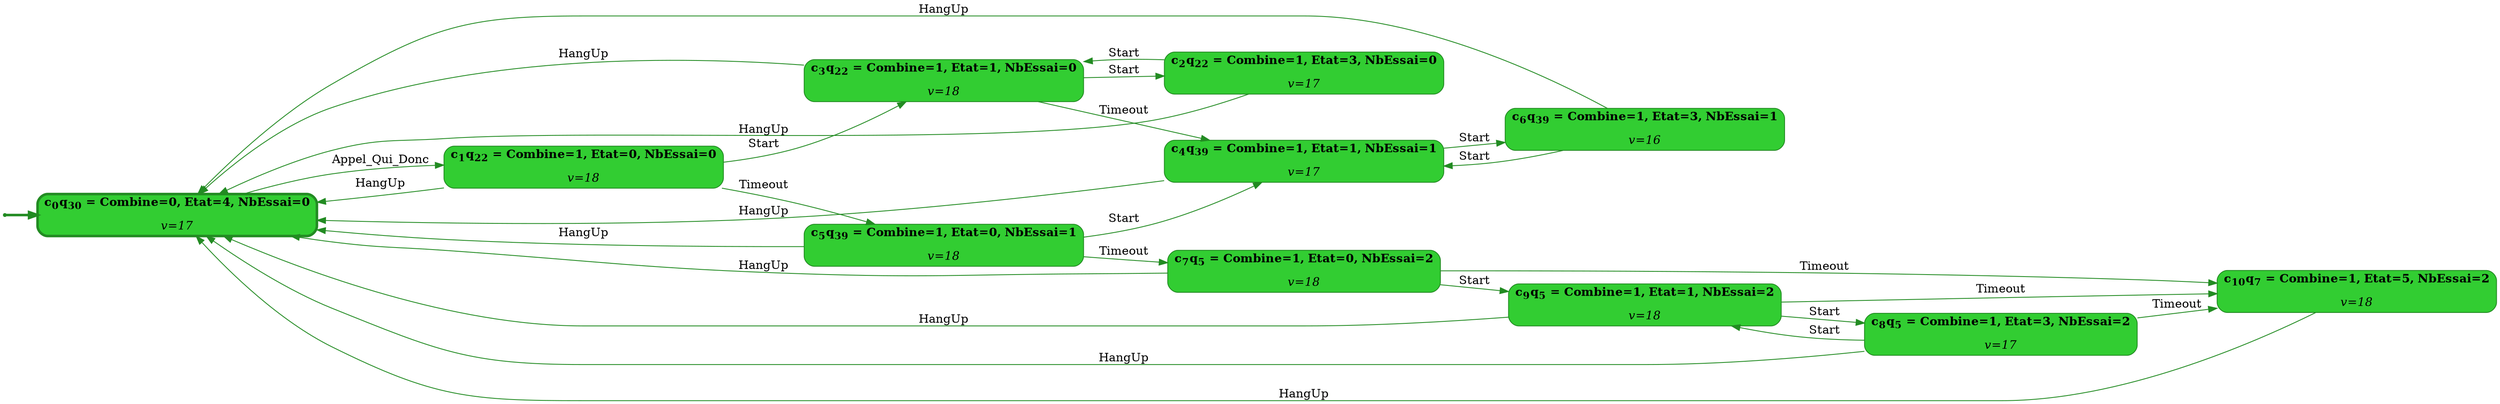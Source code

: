 digraph g {

	rankdir="LR"

	__invisible__[shape="point", color="forestgreen"]
	c0q30[label=<<b>c<sub>0</sub>q<sub>30</sub> = Combine=0, Etat=4, NbEssai=0</b><br/><br/><i>v=17</i>>, shape="box", style="rounded, filled", fillcolor="limegreen", color="forestgreen", penwidth=3] // Initial
	c1q22[label=<<b>c<sub>1</sub>q<sub>22</sub> = Combine=1, Etat=0, NbEssai=0</b><br/><br/><i>v=18</i>>, shape="box", style="rounded, filled", fillcolor="limegreen", color="forestgreen"]
	c3q22[label=<<b>c<sub>3</sub>q<sub>22</sub> = Combine=1, Etat=1, NbEssai=0</b><br/><br/><i>v=18</i>>, shape="box", style="rounded, filled", fillcolor="limegreen", color="forestgreen"]
	c4q39[label=<<b>c<sub>4</sub>q<sub>39</sub> = Combine=1, Etat=1, NbEssai=1</b><br/><br/><i>v=17</i>>, shape="box", style="rounded, filled", fillcolor="limegreen", color="forestgreen"]
	c6q39[label=<<b>c<sub>6</sub>q<sub>39</sub> = Combine=1, Etat=3, NbEssai=1</b><br/><br/><i>v=16</i>>, shape="box", style="rounded, filled", fillcolor="limegreen", color="forestgreen"]
	c2q22[label=<<b>c<sub>2</sub>q<sub>22</sub> = Combine=1, Etat=3, NbEssai=0</b><br/><br/><i>v=17</i>>, shape="box", style="rounded, filled", fillcolor="limegreen", color="forestgreen"]
	c5q39[label=<<b>c<sub>5</sub>q<sub>39</sub> = Combine=1, Etat=0, NbEssai=1</b><br/><br/><i>v=18</i>>, shape="box", style="rounded, filled", fillcolor="limegreen", color="forestgreen"]
	c7q5[label=<<b>c<sub>7</sub>q<sub>5</sub> = Combine=1, Etat=0, NbEssai=2</b><br/><br/><i>v=18</i>>, shape="box", style="rounded, filled", fillcolor="limegreen", color="forestgreen"]
	c9q5[label=<<b>c<sub>9</sub>q<sub>5</sub> = Combine=1, Etat=1, NbEssai=2</b><br/><br/><i>v=18</i>>, shape="box", style="rounded, filled", fillcolor="limegreen", color="forestgreen"]
	c10q7[label=<<b>c<sub>10</sub>q<sub>7</sub> = Combine=1, Etat=5, NbEssai=2</b><br/><br/><i>v=18</i>>, shape="box", style="rounded, filled", fillcolor="limegreen", color="forestgreen"]
	c8q5[label=<<b>c<sub>8</sub>q<sub>5</sub> = Combine=1, Etat=3, NbEssai=2</b><br/><br/><i>v=17</i>>, shape="box", style="rounded, filled", fillcolor="limegreen", color="forestgreen"]

	__invisible__ -> c0q30[penwidth=3, color="forestgreen"]
	c0q30 -> c1q22[label=<Appel_Qui_Donc>, color="forestgreen"]
	c1q22 -> c0q30[label=<HangUp>, color="forestgreen"]
	c1q22 -> c3q22[label=<Start>, color="forestgreen"]
	c3q22 -> c4q39[label=<Timeout>, color="forestgreen"]
	c4q39 -> c0q30[label=<HangUp>, color="forestgreen"]
	c4q39 -> c6q39[label=<Start>, color="forestgreen"]
	c6q39 -> c4q39[label=<Start>, color="forestgreen"]
	c6q39 -> c0q30[label=<HangUp>, color="forestgreen"]
	c3q22 -> c0q30[label=<HangUp>, color="forestgreen"]
	c3q22 -> c2q22[label=<Start>, color="forestgreen"]
	c2q22 -> c0q30[label=<HangUp>, color="forestgreen"]
	c2q22 -> c3q22[label=<Start>, color="forestgreen"]
	c1q22 -> c5q39[label=<Timeout>, color="forestgreen"]
	c5q39 -> c0q30[label=<HangUp>, color="forestgreen"]
	c5q39 -> c4q39[label=<Start>, color="forestgreen"]
	c5q39 -> c7q5[label=<Timeout>, color="forestgreen"]
	c7q5 -> c0q30[label=<HangUp>, color="forestgreen"]
	c7q5 -> c9q5[label=<Start>, color="forestgreen"]
	c9q5 -> c10q7[label=<Timeout>, color="forestgreen"]
	c10q7 -> c0q30[label=<HangUp>, color="forestgreen"]
	c9q5 -> c0q30[label=<HangUp>, color="forestgreen"]
	c9q5 -> c8q5[label=<Start>, color="forestgreen"]
	c8q5 -> c0q30[label=<HangUp>, color="forestgreen"]
	c8q5 -> c9q5[label=<Start>, color="forestgreen"]
	c8q5 -> c10q7[label=<Timeout>, color="forestgreen"]
	c7q5 -> c10q7[label=<Timeout>, color="forestgreen"]

}

